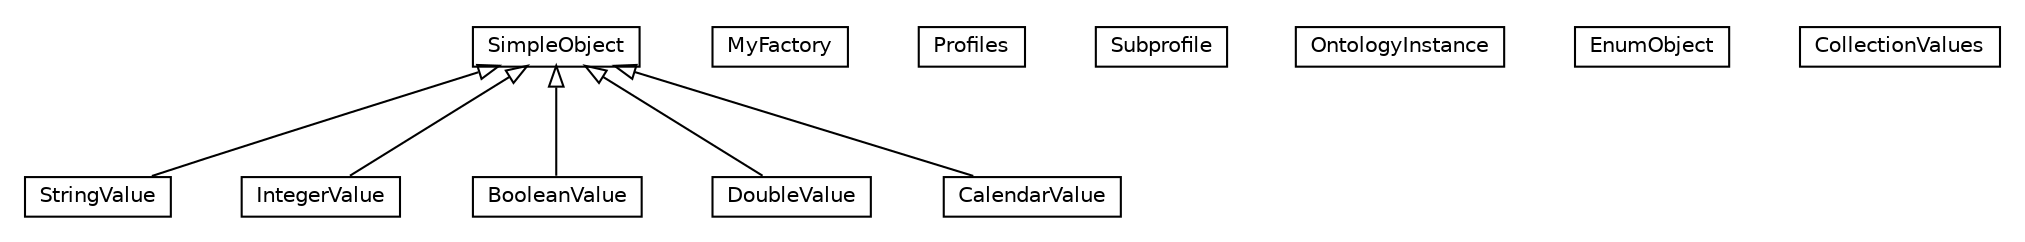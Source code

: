 #!/usr/local/bin/dot
#
# Class diagram 
# Generated by UMLGraph version R5_6-24-gf6e263 (http://www.umlgraph.org/)
#

digraph G {
	edge [fontname="Helvetica",fontsize=10,labelfontname="Helvetica",labelfontsize=10];
	node [fontname="Helvetica",fontsize=10,shape=plaintext];
	nodesep=0.25;
	ranksep=0.5;
	// org.universAAL.ucc.model.jaxb.StringValue
	c1336641 [label=<<table title="org.universAAL.ucc.model.jaxb.StringValue" border="0" cellborder="1" cellspacing="0" cellpadding="2" port="p" href="./StringValue.html">
		<tr><td><table border="0" cellspacing="0" cellpadding="1">
<tr><td align="center" balign="center"> StringValue </td></tr>
		</table></td></tr>
		</table>>, URL="./StringValue.html", fontname="Helvetica", fontcolor="black", fontsize=10.0];
	// org.universAAL.ucc.model.jaxb.IntegerValue
	c1336642 [label=<<table title="org.universAAL.ucc.model.jaxb.IntegerValue" border="0" cellborder="1" cellspacing="0" cellpadding="2" port="p" href="./IntegerValue.html">
		<tr><td><table border="0" cellspacing="0" cellpadding="1">
<tr><td align="center" balign="center"> IntegerValue </td></tr>
		</table></td></tr>
		</table>>, URL="./IntegerValue.html", fontname="Helvetica", fontcolor="black", fontsize=10.0];
	// org.universAAL.ucc.model.jaxb.MyFactory
	c1336643 [label=<<table title="org.universAAL.ucc.model.jaxb.MyFactory" border="0" cellborder="1" cellspacing="0" cellpadding="2" port="p" href="./MyFactory.html">
		<tr><td><table border="0" cellspacing="0" cellpadding="1">
<tr><td align="center" balign="center"> MyFactory </td></tr>
		</table></td></tr>
		</table>>, URL="./MyFactory.html", fontname="Helvetica", fontcolor="black", fontsize=10.0];
	// org.universAAL.ucc.model.jaxb.Profiles
	c1336644 [label=<<table title="org.universAAL.ucc.model.jaxb.Profiles" border="0" cellborder="1" cellspacing="0" cellpadding="2" port="p" href="./Profiles.html">
		<tr><td><table border="0" cellspacing="0" cellpadding="1">
<tr><td align="center" balign="center"> Profiles </td></tr>
		</table></td></tr>
		</table>>, URL="./Profiles.html", fontname="Helvetica", fontcolor="black", fontsize=10.0];
	// org.universAAL.ucc.model.jaxb.Subprofile
	c1336645 [label=<<table title="org.universAAL.ucc.model.jaxb.Subprofile" border="0" cellborder="1" cellspacing="0" cellpadding="2" port="p" href="./Subprofile.html">
		<tr><td><table border="0" cellspacing="0" cellpadding="1">
<tr><td align="center" balign="center"> Subprofile </td></tr>
		</table></td></tr>
		</table>>, URL="./Subprofile.html", fontname="Helvetica", fontcolor="black", fontsize=10.0];
	// org.universAAL.ucc.model.jaxb.OntologyInstance
	c1336646 [label=<<table title="org.universAAL.ucc.model.jaxb.OntologyInstance" border="0" cellborder="1" cellspacing="0" cellpadding="2" port="p" href="./OntologyInstance.html">
		<tr><td><table border="0" cellspacing="0" cellpadding="1">
<tr><td align="center" balign="center"> OntologyInstance </td></tr>
		</table></td></tr>
		</table>>, URL="./OntologyInstance.html", fontname="Helvetica", fontcolor="black", fontsize=10.0];
	// org.universAAL.ucc.model.jaxb.BooleanValue
	c1336647 [label=<<table title="org.universAAL.ucc.model.jaxb.BooleanValue" border="0" cellborder="1" cellspacing="0" cellpadding="2" port="p" href="./BooleanValue.html">
		<tr><td><table border="0" cellspacing="0" cellpadding="1">
<tr><td align="center" balign="center"> BooleanValue </td></tr>
		</table></td></tr>
		</table>>, URL="./BooleanValue.html", fontname="Helvetica", fontcolor="black", fontsize=10.0];
	// org.universAAL.ucc.model.jaxb.EnumObject
	c1336648 [label=<<table title="org.universAAL.ucc.model.jaxb.EnumObject" border="0" cellborder="1" cellspacing="0" cellpadding="2" port="p" href="./EnumObject.html">
		<tr><td><table border="0" cellspacing="0" cellpadding="1">
<tr><td align="center" balign="center"> EnumObject </td></tr>
		</table></td></tr>
		</table>>, URL="./EnumObject.html", fontname="Helvetica", fontcolor="black", fontsize=10.0];
	// org.universAAL.ucc.model.jaxb.CollectionValues
	c1336649 [label=<<table title="org.universAAL.ucc.model.jaxb.CollectionValues" border="0" cellborder="1" cellspacing="0" cellpadding="2" port="p" href="./CollectionValues.html">
		<tr><td><table border="0" cellspacing="0" cellpadding="1">
<tr><td align="center" balign="center"> CollectionValues </td></tr>
		</table></td></tr>
		</table>>, URL="./CollectionValues.html", fontname="Helvetica", fontcolor="black", fontsize=10.0];
	// org.universAAL.ucc.model.jaxb.DoubleValue
	c1336650 [label=<<table title="org.universAAL.ucc.model.jaxb.DoubleValue" border="0" cellborder="1" cellspacing="0" cellpadding="2" port="p" href="./DoubleValue.html">
		<tr><td><table border="0" cellspacing="0" cellpadding="1">
<tr><td align="center" balign="center"> DoubleValue </td></tr>
		</table></td></tr>
		</table>>, URL="./DoubleValue.html", fontname="Helvetica", fontcolor="black", fontsize=10.0];
	// org.universAAL.ucc.model.jaxb.SimpleObject
	c1336651 [label=<<table title="org.universAAL.ucc.model.jaxb.SimpleObject" border="0" cellborder="1" cellspacing="0" cellpadding="2" port="p" href="./SimpleObject.html">
		<tr><td><table border="0" cellspacing="0" cellpadding="1">
<tr><td align="center" balign="center"> SimpleObject </td></tr>
		</table></td></tr>
		</table>>, URL="./SimpleObject.html", fontname="Helvetica", fontcolor="black", fontsize=10.0];
	// org.universAAL.ucc.model.jaxb.CalendarValue
	c1336652 [label=<<table title="org.universAAL.ucc.model.jaxb.CalendarValue" border="0" cellborder="1" cellspacing="0" cellpadding="2" port="p" href="./CalendarValue.html">
		<tr><td><table border="0" cellspacing="0" cellpadding="1">
<tr><td align="center" balign="center"> CalendarValue </td></tr>
		</table></td></tr>
		</table>>, URL="./CalendarValue.html", fontname="Helvetica", fontcolor="black", fontsize=10.0];
	//org.universAAL.ucc.model.jaxb.StringValue extends org.universAAL.ucc.model.jaxb.SimpleObject
	c1336651:p -> c1336641:p [dir=back,arrowtail=empty];
	//org.universAAL.ucc.model.jaxb.IntegerValue extends org.universAAL.ucc.model.jaxb.SimpleObject
	c1336651:p -> c1336642:p [dir=back,arrowtail=empty];
	//org.universAAL.ucc.model.jaxb.BooleanValue extends org.universAAL.ucc.model.jaxb.SimpleObject
	c1336651:p -> c1336647:p [dir=back,arrowtail=empty];
	//org.universAAL.ucc.model.jaxb.DoubleValue extends org.universAAL.ucc.model.jaxb.SimpleObject
	c1336651:p -> c1336650:p [dir=back,arrowtail=empty];
	//org.universAAL.ucc.model.jaxb.CalendarValue extends org.universAAL.ucc.model.jaxb.SimpleObject
	c1336651:p -> c1336652:p [dir=back,arrowtail=empty];
}

